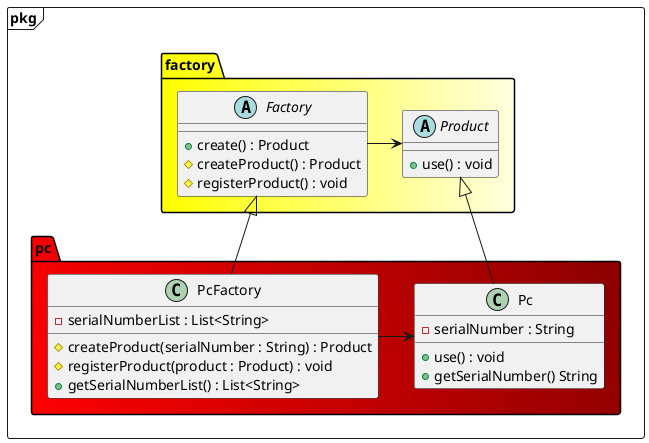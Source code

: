 @startuml クラス図
  package pkg <<Frame>> {

    package factory <<Folder>> #Yellow|LightYellow {
      Factory -r-> Product

      abstract Factory {
        + create() : Product
        # createProduct() : Product
        # registerProduct() : void
      }

      abstract Product {
        + use() : void
      }
    }

    package pc <<Folder>> #Red\DarkRed{
      PcFactory -r-> Pc
      PcFactory -u-|> Factory
      Pc -u-|> Product
      
      class PcFactory {
        - serialNumberList : List<String>
        # createProduct(serialNumber : String) : Product
        # registerProduct(product : Product) : void
        + getSerialNumberList() : List<String>
      }

      class Pc {
        - serialNumber : String
        + use() : void
        + getSerialNumber() String
      }
    }
  }

@enduml
